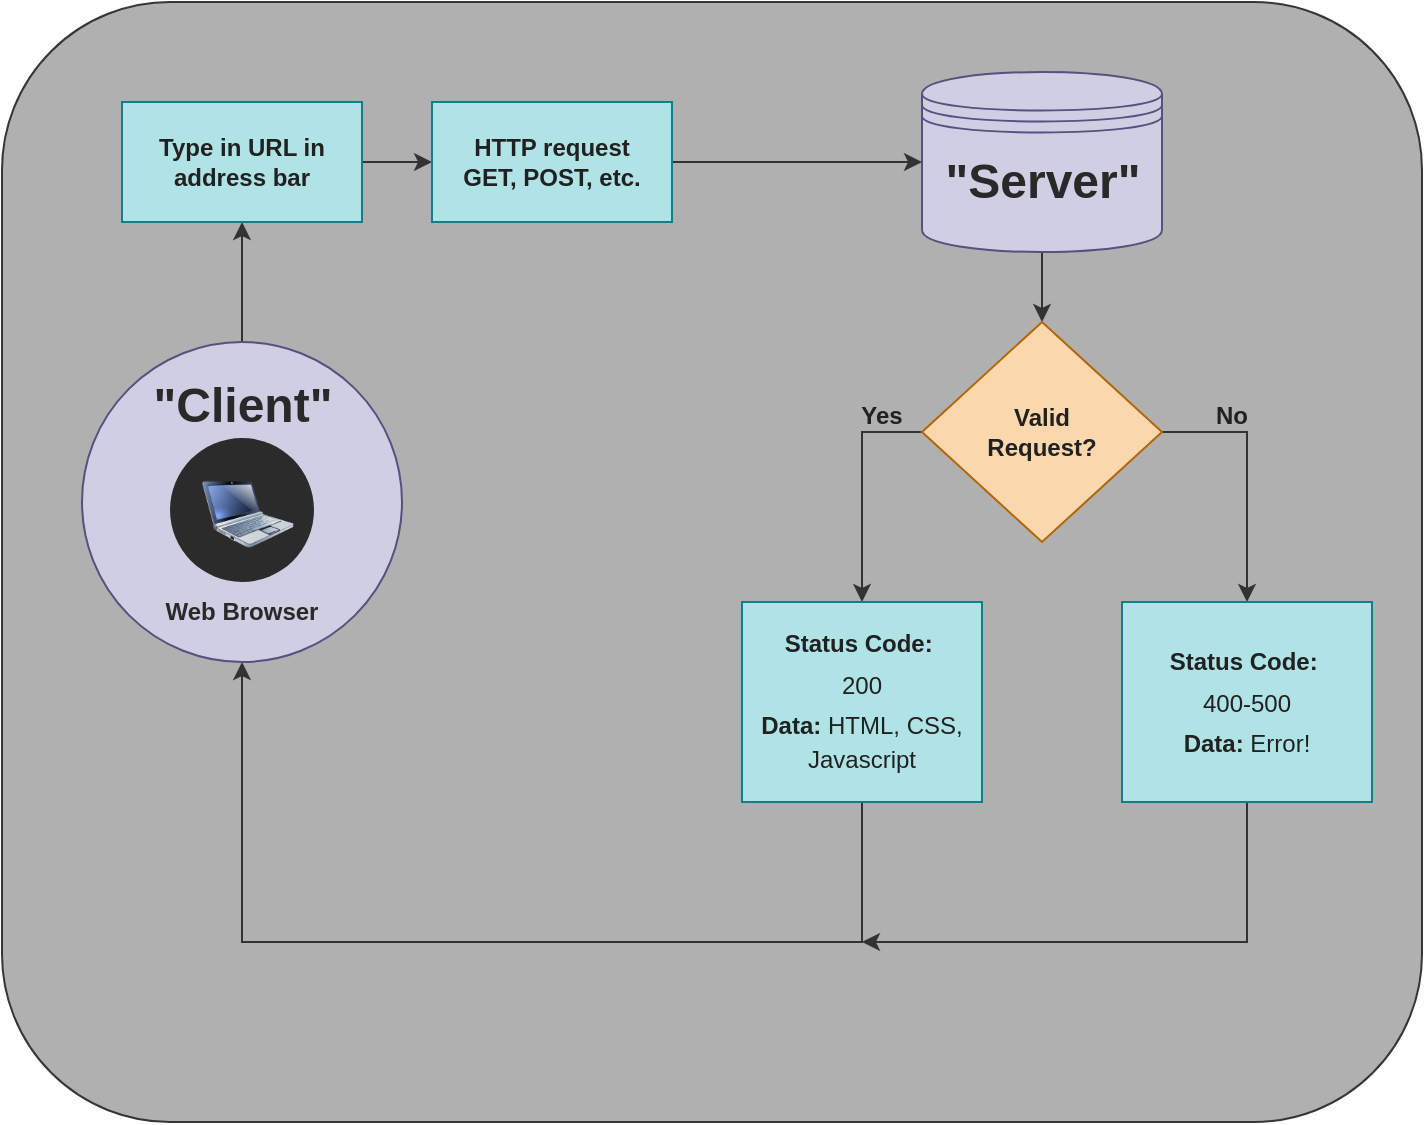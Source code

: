 <mxfile>
    <diagram id="4rQaVg7Lklrvne5tCxNN" name="Page-1">
        <mxGraphModel dx="912" dy="1685" grid="1" gridSize="10" guides="1" tooltips="1" connect="1" arrows="1" fold="1" page="1" pageScale="1" pageWidth="850" pageHeight="1100" math="0" shadow="0">
            <root>
                <mxCell id="0"/>
                <mxCell id="1" parent="0"/>
                <mxCell id="19" value="" style="rounded=1;whiteSpace=wrap;html=1;strokeColor=#363636;fillColor=#B0B0B0;" parent="1" vertex="1">
                    <mxGeometry y="-80" width="710" height="560" as="geometry"/>
                </mxCell>
                <mxCell id="11" value="" style="edgeStyle=orthogonalEdgeStyle;rounded=0;orthogonalLoop=1;jettySize=auto;html=1;strokeColor=#333333;exitX=0.5;exitY=0;exitDx=0;exitDy=0;" parent="1" source="8" target="10" edge="1">
                    <mxGeometry relative="1" as="geometry">
                        <mxPoint x="120" y="80" as="sourcePoint"/>
                    </mxGeometry>
                </mxCell>
                <mxCell id="16" value="" style="edgeStyle=orthogonalEdgeStyle;rounded=0;orthogonalLoop=1;jettySize=auto;html=1;strokeColor=#333333;" parent="1" source="5" target="15" edge="1">
                    <mxGeometry relative="1" as="geometry"/>
                </mxCell>
                <mxCell id="5" value="" style="shape=datastore;whiteSpace=wrap;html=1;fontFamily=Helvetica;fontSize=12;align=center;strokeColor=#56517e;fillColor=#d0cee2;fontColor=#292929;" parent="1" vertex="1">
                    <mxGeometry x="460" y="-45" width="120" height="90" as="geometry"/>
                </mxCell>
                <mxCell id="13" value="" style="edgeStyle=orthogonalEdgeStyle;rounded=0;orthogonalLoop=1;jettySize=auto;html=1;strokeColor=#333333;" parent="1" source="10" target="12" edge="1">
                    <mxGeometry relative="1" as="geometry"/>
                </mxCell>
                <mxCell id="10" value="Type in URL in address bar" style="whiteSpace=wrap;html=1;rounded=0;strokeColor=#0e8088;fillColor=#b0e3e6;fontStyle=1;fontColor=#212121;" parent="1" vertex="1">
                    <mxGeometry x="60" y="-30" width="120" height="60" as="geometry"/>
                </mxCell>
                <mxCell id="14" style="edgeStyle=orthogonalEdgeStyle;rounded=0;orthogonalLoop=1;jettySize=auto;html=1;entryX=0;entryY=0.5;entryDx=0;entryDy=0;strokeColor=#333333;" parent="1" source="12" target="5" edge="1">
                    <mxGeometry relative="1" as="geometry"/>
                </mxCell>
                <mxCell id="12" value="HTTP request&lt;br&gt;GET, POST, etc." style="whiteSpace=wrap;html=1;rounded=0;strokeColor=#0e8088;fillColor=#b0e3e6;fontStyle=1;fontColor=#212121;" parent="1" vertex="1">
                    <mxGeometry x="215" y="-30" width="120" height="60" as="geometry"/>
                </mxCell>
                <mxCell id="25" style="edgeStyle=orthogonalEdgeStyle;rounded=0;orthogonalLoop=1;jettySize=auto;html=1;exitX=0;exitY=0.5;exitDx=0;exitDy=0;entryX=0.5;entryY=0;entryDx=0;entryDy=0;strokeColor=#333333;" parent="1" source="15" target="23" edge="1">
                    <mxGeometry relative="1" as="geometry"/>
                </mxCell>
                <mxCell id="26" style="edgeStyle=orthogonalEdgeStyle;rounded=0;orthogonalLoop=1;jettySize=auto;html=1;exitX=1;exitY=0.5;exitDx=0;exitDy=0;entryX=0.5;entryY=0;entryDx=0;entryDy=0;strokeColor=#333333;" parent="1" source="15" target="24" edge="1">
                    <mxGeometry relative="1" as="geometry"/>
                </mxCell>
                <mxCell id="15" value="Valid&lt;br&gt;Request?" style="rhombus;whiteSpace=wrap;html=1;strokeColor=#b46504;fillColor=#fad7ac;fontStyle=1;fontColor=#212121;" parent="1" vertex="1">
                    <mxGeometry x="460" y="80" width="120" height="110" as="geometry"/>
                </mxCell>
                <mxCell id="28" style="edgeStyle=orthogonalEdgeStyle;rounded=0;orthogonalLoop=1;jettySize=auto;html=1;exitX=0.5;exitY=1;exitDx=0;exitDy=0;entryX=0.5;entryY=1;entryDx=0;entryDy=0;strokeColor=#333333;" parent="1" source="23" edge="1">
                    <mxGeometry relative="1" as="geometry">
                        <Array as="points">
                            <mxPoint x="430" y="390"/>
                            <mxPoint x="120" y="390"/>
                        </Array>
                        <mxPoint x="120" y="250" as="targetPoint"/>
                    </mxGeometry>
                </mxCell>
                <mxCell id="23" value="&lt;p style=&quot;line-height: 16.8px&quot;&gt;&lt;b&gt;Status Code:&lt;/b&gt;&amp;nbsp;&lt;/p&gt;&lt;p style=&quot;line-height: 0px&quot;&gt;200&lt;/p&gt;&lt;p style=&quot;line-height: 16.8px&quot;&gt;&lt;b&gt;Data:&lt;/b&gt;&amp;nbsp;HTML, CSS, Javascript&lt;/p&gt;" style="rounded=0;whiteSpace=wrap;html=1;strokeColor=#0e8088;fillColor=#b0e3e6;fontColor=#212121;" parent="1" vertex="1">
                    <mxGeometry x="370" y="220" width="120" height="100" as="geometry"/>
                </mxCell>
                <mxCell id="29" style="edgeStyle=orthogonalEdgeStyle;rounded=0;orthogonalLoop=1;jettySize=auto;html=1;strokeColor=#333333;" parent="1" source="24" edge="1">
                    <mxGeometry relative="1" as="geometry">
                        <mxPoint x="430" y="390" as="targetPoint"/>
                        <Array as="points">
                            <mxPoint x="622" y="390"/>
                        </Array>
                    </mxGeometry>
                </mxCell>
                <mxCell id="24" value="&lt;p style=&quot;line-height: 140%&quot;&gt;&lt;b&gt;Status Code:&lt;/b&gt;&amp;nbsp;&lt;/p&gt;&lt;p style=&quot;line-height: 0%&quot;&gt;400-500&lt;/p&gt;&lt;p style=&quot;line-height: 140%&quot;&gt;&lt;b&gt;Data:&lt;/b&gt;&amp;nbsp;Error!&lt;/p&gt;" style="rounded=0;whiteSpace=wrap;html=1;strokeColor=#0e8088;fillColor=#b0e3e6;fontColor=#212121;" parent="1" vertex="1">
                    <mxGeometry x="560" y="220" width="125" height="100" as="geometry"/>
                </mxCell>
                <mxCell id="30" value="&quot;Server&quot;" style="text;fillColor=#d0cee2;html=1;fontSize=24;fontStyle=1;verticalAlign=middle;align=center;fontColor=#292929;" parent="1" vertex="1">
                    <mxGeometry x="470" y="-10" width="100" height="40" as="geometry"/>
                </mxCell>
                <mxCell id="33" value="" style="ellipse;whiteSpace=wrap;html=1;aspect=fixed;rounded=0;strokeColor=#56517e;fillColor=#d0cee2;fontColor=#292929;" vertex="1" parent="1">
                    <mxGeometry x="40" y="90" width="160" height="160" as="geometry"/>
                </mxCell>
                <mxCell id="8" value="&quot;Client&quot;" style="text;html=1;fontSize=24;fontStyle=1;verticalAlign=middle;align=center;fontColor=#292929;" parent="1" vertex="1">
                    <mxGeometry x="70" y="102" width="100" height="40" as="geometry"/>
                </mxCell>
                <mxCell id="9" value="Web Browser" style="text;html=1;fillColor=#d0cee2;align=center;verticalAlign=middle;whiteSpace=wrap;rounded=0;fontColor=#292929;fontStyle=1" parent="1" vertex="1">
                    <mxGeometry x="75" y="215" width="90" height="20" as="geometry"/>
                </mxCell>
                <mxCell id="36" value="Yes" style="text;html=1;strokeColor=none;fillColor=none;align=center;verticalAlign=middle;whiteSpace=wrap;rounded=0;fontColor=#212121;fontStyle=1" vertex="1" parent="1">
                    <mxGeometry x="420" y="117" width="40" height="20" as="geometry"/>
                </mxCell>
                <mxCell id="37" value="No" style="text;html=1;strokeColor=none;fillColor=none;align=center;verticalAlign=middle;whiteSpace=wrap;rounded=0;fontColor=#212121;fontStyle=1" vertex="1" parent="1">
                    <mxGeometry x="595" y="117" width="40" height="20" as="geometry"/>
                </mxCell>
                <mxCell id="41" value="" style="group" vertex="1" connectable="0" parent="1">
                    <mxGeometry x="84" y="143" width="72" height="72" as="geometry"/>
                </mxCell>
                <mxCell id="34" value="" style="ellipse;whiteSpace=wrap;html=1;aspect=fixed;rounded=0;fontColor=#212121;fillColor=#2B2B2B;strokeColor=none;" vertex="1" parent="41">
                    <mxGeometry y="-5" width="72" height="72" as="geometry"/>
                </mxCell>
                <mxCell id="7" value="" style="image;html=1;image=img/lib/clip_art/computers/Netbook_128x128.png" parent="41" vertex="1">
                    <mxGeometry x="16" y="7" width="46" height="52" as="geometry"/>
                </mxCell>
            </root>
        </mxGraphModel>
    </diagram>
</mxfile>